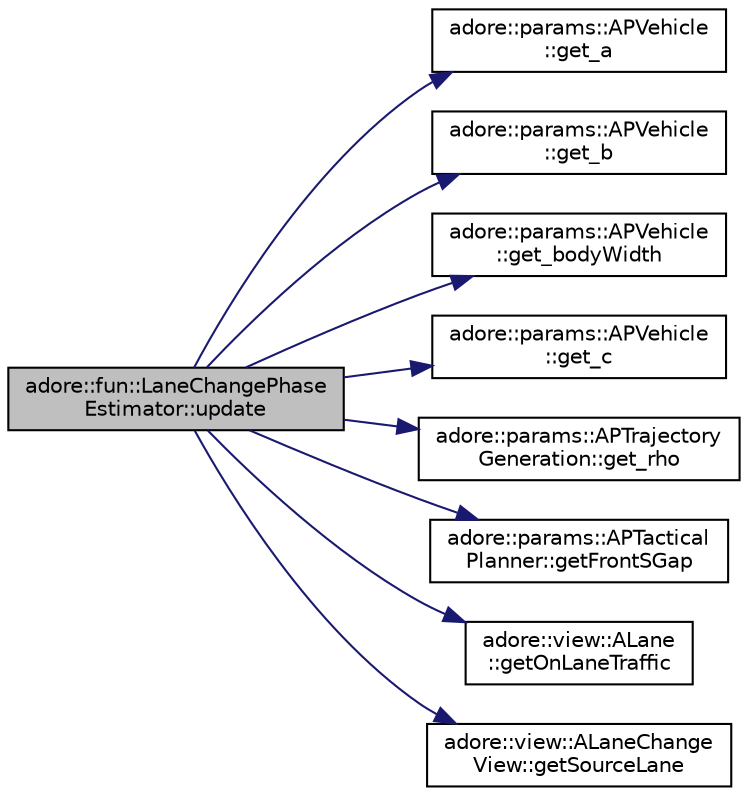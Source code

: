 digraph "adore::fun::LaneChangePhaseEstimator::update"
{
 // LATEX_PDF_SIZE
  edge [fontname="Helvetica",fontsize="10",labelfontname="Helvetica",labelfontsize="10"];
  node [fontname="Helvetica",fontsize="10",shape=record];
  rankdir="LR";
  Node1 [label="adore::fun::LaneChangePhase\lEstimator::update",height=0.2,width=0.4,color="black", fillcolor="grey75", style="filled", fontcolor="black",tooltip=" "];
  Node1 -> Node2 [color="midnightblue",fontsize="10",style="solid",fontname="Helvetica"];
  Node2 [label="adore::params::APVehicle\l::get_a",height=0.2,width=0.4,color="black", fillcolor="white", style="filled",URL="$classadore_1_1params_1_1APVehicle.html#ae446997786812ff17a5c3f6bfa575ce5",tooltip="cog to front axle"];
  Node1 -> Node3 [color="midnightblue",fontsize="10",style="solid",fontname="Helvetica"];
  Node3 [label="adore::params::APVehicle\l::get_b",height=0.2,width=0.4,color="black", fillcolor="white", style="filled",URL="$classadore_1_1params_1_1APVehicle.html#a5cc38023fb9f3142348dc9ac22402288",tooltip="rear axle to cog"];
  Node1 -> Node4 [color="midnightblue",fontsize="10",style="solid",fontname="Helvetica"];
  Node4 [label="adore::params::APVehicle\l::get_bodyWidth",height=0.2,width=0.4,color="black", fillcolor="white", style="filled",URL="$classadore_1_1params_1_1APVehicle.html#a71c62e5ede07773108e7a291672bdd85",tooltip=" "];
  Node1 -> Node5 [color="midnightblue",fontsize="10",style="solid",fontname="Helvetica"];
  Node5 [label="adore::params::APVehicle\l::get_c",height=0.2,width=0.4,color="black", fillcolor="white", style="filled",URL="$classadore_1_1params_1_1APVehicle.html#aec64e74619601401d6d3d81ebf5fdacd",tooltip="front axle to front border"];
  Node1 -> Node6 [color="midnightblue",fontsize="10",style="solid",fontname="Helvetica"];
  Node6 [label="adore::params::APTrajectory\lGeneration::get_rho",height=0.2,width=0.4,color="black", fillcolor="white", style="filled",URL="$classadore_1_1params_1_1APTrajectoryGeneration.html#a936967cd56f49dba2525921b9160cb1f",tooltip="cor to planning point: movement of planning point shall planned by the trajectory planner"];
  Node1 -> Node7 [color="midnightblue",fontsize="10",style="solid",fontname="Helvetica"];
  Node7 [label="adore::params::APTactical\lPlanner::getFrontSGap",height=0.2,width=0.4,color="black", fillcolor="white", style="filled",URL="$classadore_1_1params_1_1APTacticalPlanner.html#a644e7c8339599b34357baf84281e8a5e",tooltip=" "];
  Node1 -> Node8 [color="midnightblue",fontsize="10",style="solid",fontname="Helvetica"];
  Node8 [label="adore::view::ALane\l::getOnLaneTraffic",height=0.2,width=0.4,color="black", fillcolor="white", style="filled",URL="$classadore_1_1view_1_1ALane.html#a208cfea37af60e9939687035dfe9b962",tooltip=" "];
  Node1 -> Node9 [color="midnightblue",fontsize="10",style="solid",fontname="Helvetica"];
  Node9 [label="adore::view::ALaneChange\lView::getSourceLane",height=0.2,width=0.4,color="black", fillcolor="white", style="filled",URL="$classadore_1_1view_1_1ALaneChangeView.html#af9a6da34e4964f7737c839eb980f0f69",tooltip=" "];
}
